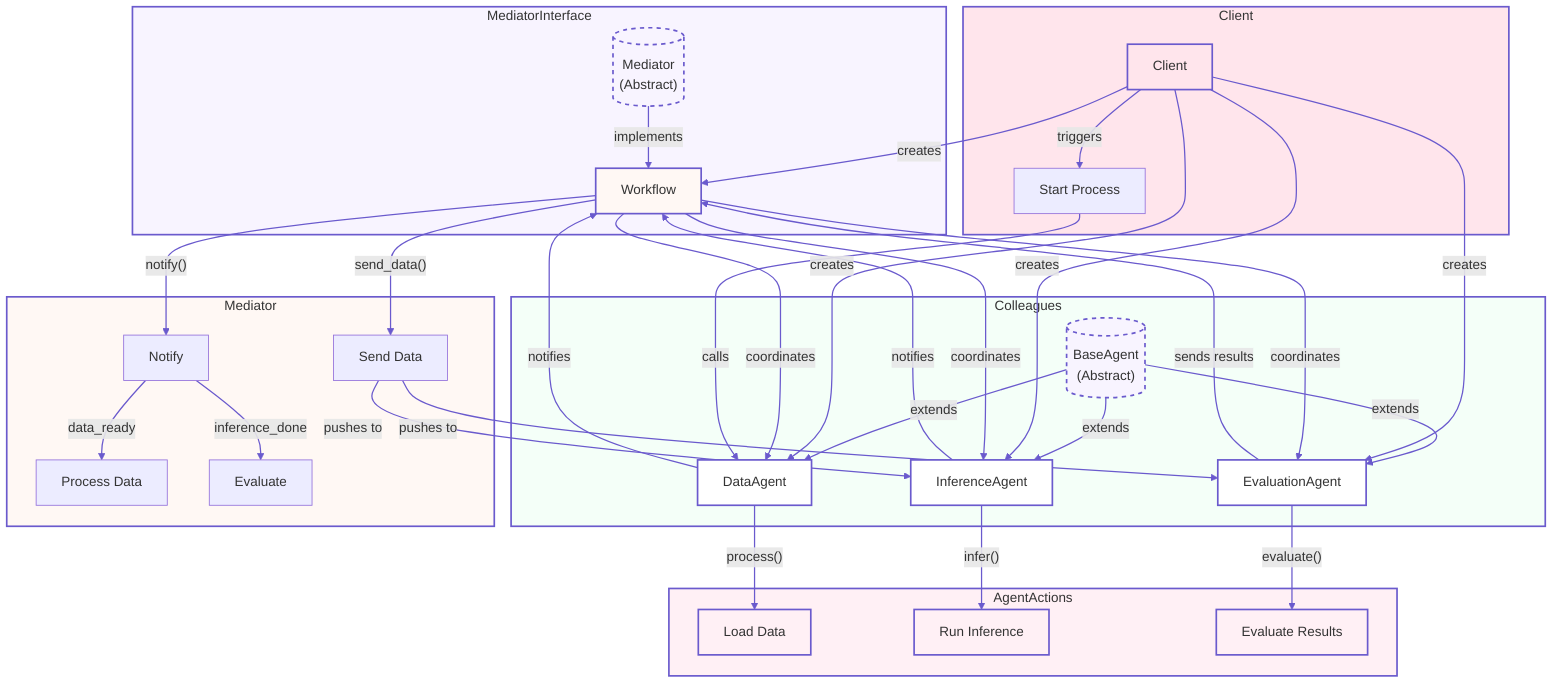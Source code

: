 %%{init: {'theme': 'base', 'themeVariables': { 
    'primaryColor': '#f8f4ff', 
    'secondaryColor': '#f4fff8', 
    'tertiaryColor': '#fff8f4', 
    'mainBkg': '#ffffff', 
    'nodeBorder': '#6a5acd', 
    'clusterBkg': '#fafafa', 
    'clusterBorder': '#6a5acd', 
    'lineColor': '#6a5acd', 
    'fontFamily': 'Helvetica, Arial, sans-serif', 
    'fontSize': '14px' 
}}}%%

flowchart TB
    subgraph MediatorInterface
        style MediatorInterface fill:#f8f4ff,stroke:#6a5acd,stroke-width:2px
        MI[("Mediator<br>(Abstract)")]
        WF["Workflow"]
        MI -->|"implements"| WF
    end

    subgraph Colleagues
        style Colleagues fill:#f4fff8,stroke:#6a5acd,stroke-width:2px
        BA[("BaseAgent<br>(Abstract)")]
        DA["DataAgent"]
        IA["InferenceAgent"]
        EA["EvaluationAgent"]
        BA -->|"extends"| DA
        BA -->|"extends"| IA
        BA -->|"extends"| EA
    end

    subgraph Mediator
        style Mediator fill:#fff8f4,stroke:#6a5acd,stroke-width:2px
        WF -->|"notify()"| NT["Notify"]
        WF -->|"send_data()"| SD["Send Data"]
        NT -->|"data_ready"| PD["Process Data"]
        NT -->|"inference_done"| EV["Evaluate"]
    end

    subgraph AgentActions
        style AgentActions fill:#fff0f5,stroke:#6a5acd,stroke-width:2px
        DA -->|"process()"| LD["Load Data"]
        IA -->|"infer()"| RI["Run Inference"]
        EA -->|"evaluate()"| ER["Evaluate Results"]
    end

    subgraph Client
        style Client fill:#ffe5ec,stroke:#6a5acd,stroke-width:2px
        CL["Client"]
        CL -->|"creates"| DA
        CL -->|"creates"| IA
        CL -->|"creates"| EA
        CL -->|"creates"| WF
        CL -->|"triggers"| TP["Start Process"]
    end

    WF -->|"coordinates"| DA
    WF -->|"coordinates"| IA
    WF -->|"coordinates"| EA

    DA -->|"notifies"| WF
    IA -->|"notifies"| WF
    EA -->|"sends results"| WF

    SD -->|"pushes to"| IA
    SD -->|"pushes to"| EA

    TP -->|"calls"| DA

    classDef abstract fill:#f8f4ff,stroke:#6a5acd,stroke-width:2px,stroke-dasharray: 5 5
    classDef concrete fill:#ffffff,stroke:#6a5acd,stroke-width:2px
    classDef mediator fill:#fff8f4,stroke:#6a5acd,stroke-width:2px
    classDef action fill:#fff0f5,stroke:#6a5acd,stroke-width:2px
     classDef client fill:#ffe5ec,stroke:#6a5acd,stroke-width:2px

    class MI,BA abstract
    class WF,DA,IA,EA concrete
    class WF mediator
    class LD,RI,ER action
    class CL client

    linkStyle default stroke:#6a5acd,stroke-width:1.5px